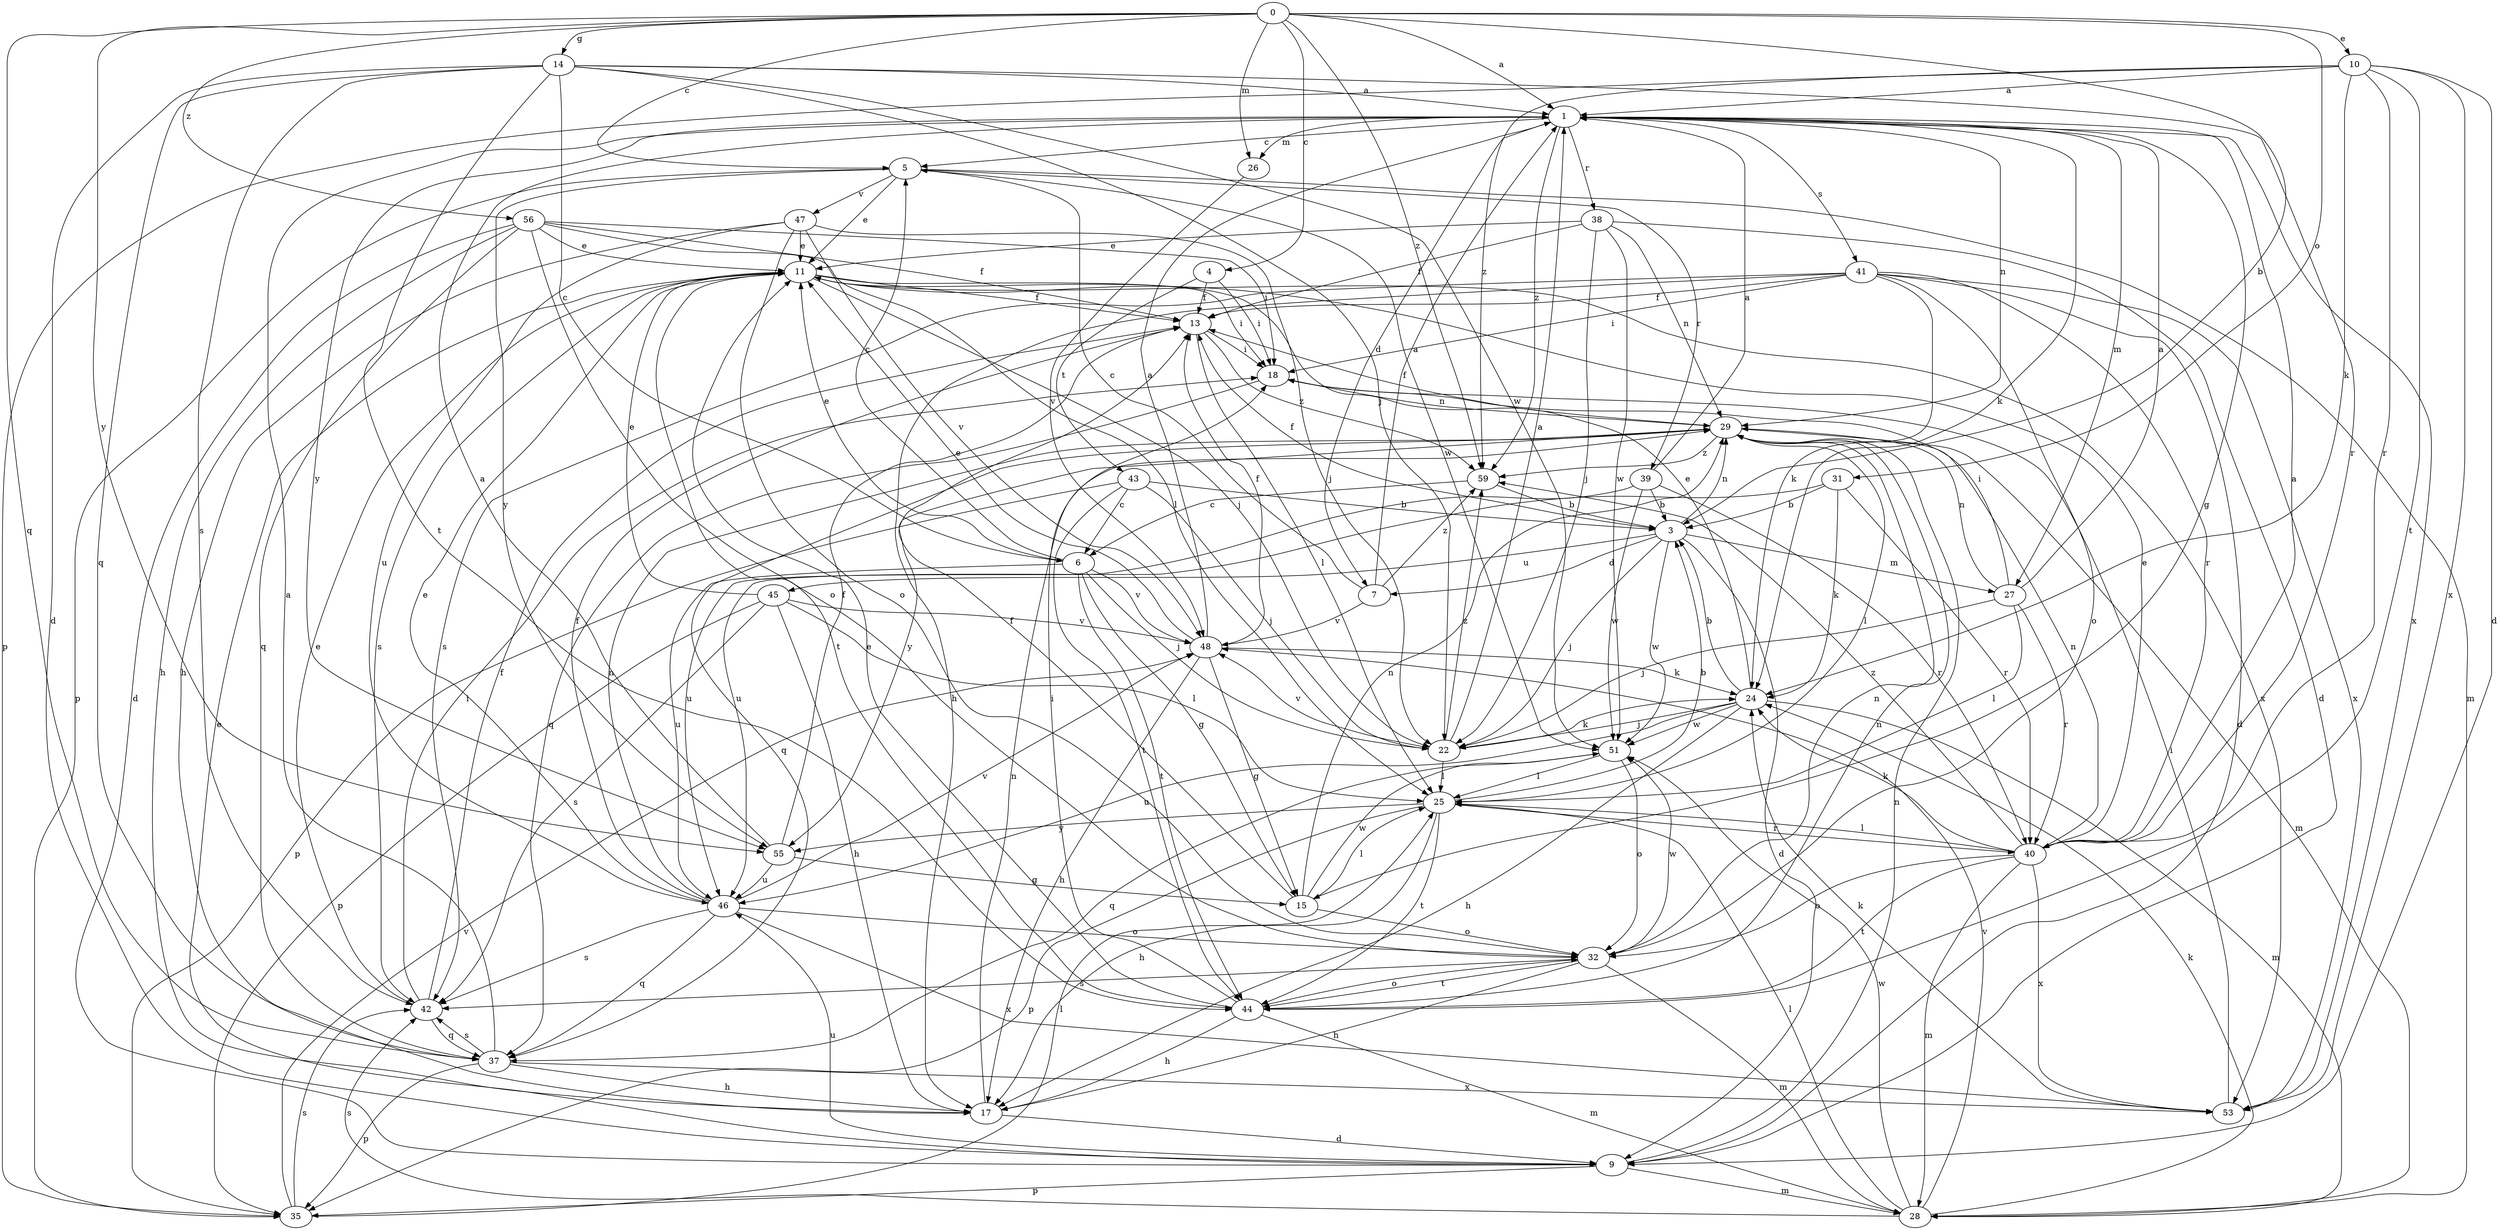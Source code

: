 strict digraph  {
0;
1;
3;
4;
5;
6;
7;
9;
10;
11;
13;
14;
15;
17;
18;
22;
24;
25;
26;
27;
28;
29;
31;
32;
35;
37;
38;
39;
40;
41;
42;
43;
44;
45;
46;
47;
48;
51;
53;
55;
56;
59;
0 -> 1  [label=a];
0 -> 3  [label=b];
0 -> 4  [label=c];
0 -> 5  [label=c];
0 -> 10  [label=e];
0 -> 14  [label=g];
0 -> 26  [label=m];
0 -> 31  [label=o];
0 -> 37  [label=q];
0 -> 55  [label=y];
0 -> 56  [label=z];
0 -> 59  [label=z];
1 -> 5  [label=c];
1 -> 7  [label=d];
1 -> 15  [label=g];
1 -> 24  [label=k];
1 -> 26  [label=m];
1 -> 27  [label=m];
1 -> 29  [label=n];
1 -> 38  [label=r];
1 -> 41  [label=s];
1 -> 53  [label=x];
1 -> 55  [label=y];
1 -> 59  [label=z];
3 -> 7  [label=d];
3 -> 9  [label=d];
3 -> 13  [label=f];
3 -> 22  [label=j];
3 -> 27  [label=m];
3 -> 29  [label=n];
3 -> 45  [label=u];
3 -> 51  [label=w];
4 -> 13  [label=f];
4 -> 18  [label=i];
4 -> 43  [label=t];
5 -> 11  [label=e];
5 -> 28  [label=m];
5 -> 35  [label=p];
5 -> 39  [label=r];
5 -> 47  [label=v];
5 -> 51  [label=w];
5 -> 55  [label=y];
6 -> 5  [label=c];
6 -> 11  [label=e];
6 -> 15  [label=g];
6 -> 22  [label=j];
6 -> 44  [label=t];
6 -> 46  [label=u];
6 -> 48  [label=v];
7 -> 1  [label=a];
7 -> 5  [label=c];
7 -> 48  [label=v];
7 -> 59  [label=z];
9 -> 11  [label=e];
9 -> 28  [label=m];
9 -> 29  [label=n];
9 -> 35  [label=p];
9 -> 46  [label=u];
10 -> 1  [label=a];
10 -> 9  [label=d];
10 -> 24  [label=k];
10 -> 35  [label=p];
10 -> 40  [label=r];
10 -> 44  [label=t];
10 -> 53  [label=x];
10 -> 59  [label=z];
11 -> 13  [label=f];
11 -> 18  [label=i];
11 -> 22  [label=j];
11 -> 42  [label=s];
11 -> 44  [label=t];
11 -> 53  [label=x];
13 -> 18  [label=i];
13 -> 25  [label=l];
13 -> 59  [label=z];
14 -> 1  [label=a];
14 -> 6  [label=c];
14 -> 9  [label=d];
14 -> 22  [label=j];
14 -> 37  [label=q];
14 -> 40  [label=r];
14 -> 42  [label=s];
14 -> 44  [label=t];
14 -> 51  [label=w];
15 -> 13  [label=f];
15 -> 25  [label=l];
15 -> 29  [label=n];
15 -> 32  [label=o];
15 -> 51  [label=w];
17 -> 9  [label=d];
17 -> 29  [label=n];
18 -> 29  [label=n];
18 -> 37  [label=q];
22 -> 1  [label=a];
22 -> 24  [label=k];
22 -> 25  [label=l];
22 -> 48  [label=v];
22 -> 59  [label=z];
24 -> 3  [label=b];
24 -> 11  [label=e];
24 -> 17  [label=h];
24 -> 22  [label=j];
24 -> 28  [label=m];
24 -> 46  [label=u];
24 -> 51  [label=w];
25 -> 3  [label=b];
25 -> 17  [label=h];
25 -> 35  [label=p];
25 -> 40  [label=r];
25 -> 44  [label=t];
25 -> 55  [label=y];
26 -> 48  [label=v];
27 -> 1  [label=a];
27 -> 18  [label=i];
27 -> 22  [label=j];
27 -> 25  [label=l];
27 -> 29  [label=n];
27 -> 40  [label=r];
28 -> 24  [label=k];
28 -> 25  [label=l];
28 -> 42  [label=s];
28 -> 48  [label=v];
28 -> 51  [label=w];
29 -> 13  [label=f];
29 -> 25  [label=l];
29 -> 28  [label=m];
29 -> 37  [label=q];
29 -> 55  [label=y];
29 -> 59  [label=z];
31 -> 3  [label=b];
31 -> 24  [label=k];
31 -> 40  [label=r];
31 -> 46  [label=u];
32 -> 17  [label=h];
32 -> 28  [label=m];
32 -> 29  [label=n];
32 -> 42  [label=s];
32 -> 44  [label=t];
32 -> 51  [label=w];
35 -> 25  [label=l];
35 -> 42  [label=s];
35 -> 48  [label=v];
37 -> 1  [label=a];
37 -> 17  [label=h];
37 -> 35  [label=p];
37 -> 42  [label=s];
37 -> 53  [label=x];
38 -> 9  [label=d];
38 -> 11  [label=e];
38 -> 13  [label=f];
38 -> 22  [label=j];
38 -> 29  [label=n];
38 -> 51  [label=w];
39 -> 1  [label=a];
39 -> 3  [label=b];
39 -> 40  [label=r];
39 -> 46  [label=u];
39 -> 51  [label=w];
40 -> 1  [label=a];
40 -> 11  [label=e];
40 -> 24  [label=k];
40 -> 25  [label=l];
40 -> 28  [label=m];
40 -> 29  [label=n];
40 -> 32  [label=o];
40 -> 44  [label=t];
40 -> 53  [label=x];
40 -> 59  [label=z];
41 -> 9  [label=d];
41 -> 13  [label=f];
41 -> 17  [label=h];
41 -> 18  [label=i];
41 -> 24  [label=k];
41 -> 32  [label=o];
41 -> 40  [label=r];
41 -> 42  [label=s];
41 -> 53  [label=x];
42 -> 11  [label=e];
42 -> 13  [label=f];
42 -> 18  [label=i];
42 -> 37  [label=q];
43 -> 3  [label=b];
43 -> 6  [label=c];
43 -> 22  [label=j];
43 -> 35  [label=p];
43 -> 44  [label=t];
44 -> 11  [label=e];
44 -> 17  [label=h];
44 -> 18  [label=i];
44 -> 28  [label=m];
44 -> 29  [label=n];
44 -> 32  [label=o];
45 -> 11  [label=e];
45 -> 17  [label=h];
45 -> 25  [label=l];
45 -> 35  [label=p];
45 -> 42  [label=s];
45 -> 48  [label=v];
46 -> 11  [label=e];
46 -> 13  [label=f];
46 -> 29  [label=n];
46 -> 32  [label=o];
46 -> 37  [label=q];
46 -> 42  [label=s];
46 -> 48  [label=v];
46 -> 53  [label=x];
47 -> 11  [label=e];
47 -> 17  [label=h];
47 -> 22  [label=j];
47 -> 32  [label=o];
47 -> 46  [label=u];
47 -> 48  [label=v];
48 -> 1  [label=a];
48 -> 11  [label=e];
48 -> 13  [label=f];
48 -> 15  [label=g];
48 -> 17  [label=h];
48 -> 24  [label=k];
51 -> 25  [label=l];
51 -> 32  [label=o];
51 -> 37  [label=q];
53 -> 18  [label=i];
53 -> 24  [label=k];
55 -> 1  [label=a];
55 -> 13  [label=f];
55 -> 15  [label=g];
55 -> 46  [label=u];
56 -> 9  [label=d];
56 -> 11  [label=e];
56 -> 13  [label=f];
56 -> 17  [label=h];
56 -> 18  [label=i];
56 -> 25  [label=l];
56 -> 32  [label=o];
56 -> 37  [label=q];
59 -> 3  [label=b];
59 -> 6  [label=c];
}
